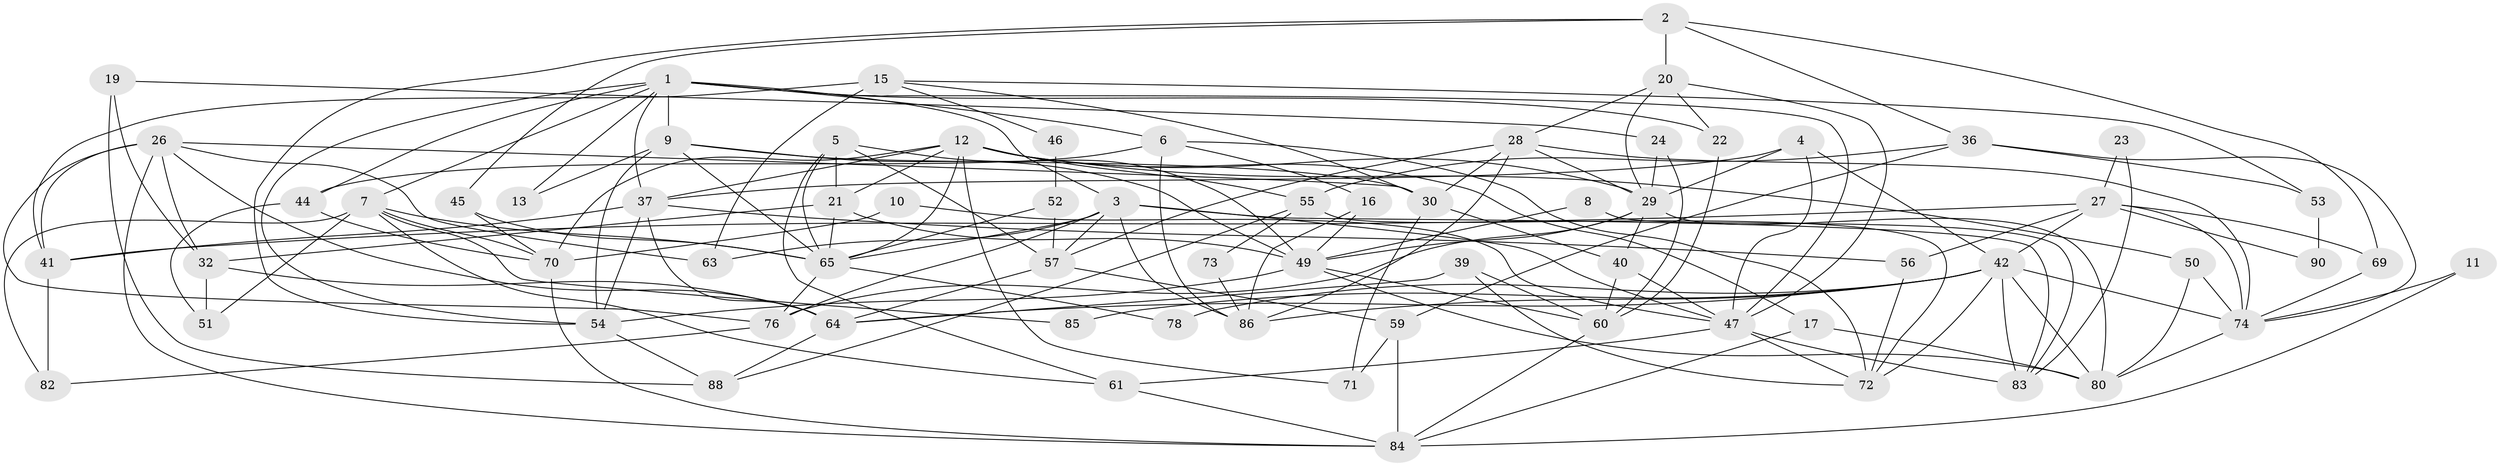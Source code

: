 // original degree distribution, {8: 0.028846153846153848, 3: 0.3269230769230769, 4: 0.19230769230769232, 5: 0.21153846153846154, 2: 0.125, 6: 0.09615384615384616, 7: 0.019230769230769232}
// Generated by graph-tools (version 1.1) at 2025/11/02/27/25 16:11:19]
// undirected, 69 vertices, 168 edges
graph export_dot {
graph [start="1"]
  node [color=gray90,style=filled];
  1 [super="+98"];
  2 [super="+34"];
  3 [super="+48"];
  4 [super="+14"];
  5;
  6 [super="+31"];
  7 [super="+62"];
  8;
  9 [super="+43"];
  10;
  11;
  12 [super="+67"];
  13;
  15 [super="+18"];
  16 [super="+25"];
  17;
  19;
  20 [super="+92"];
  21;
  22;
  23;
  24 [super="+35"];
  26 [super="+93"];
  27 [super="+87"];
  28;
  29 [super="+77"];
  30 [super="+33"];
  32 [super="+38"];
  36;
  37 [super="+79"];
  39;
  40 [super="+58"];
  41 [super="+75"];
  42 [super="+95"];
  44;
  45;
  46;
  47 [super="+68"];
  49 [super="+101"];
  50;
  51;
  52;
  53;
  54 [super="+89"];
  55;
  56;
  57 [super="+104"];
  59;
  60;
  61 [super="+91"];
  63;
  64 [super="+66"];
  65 [super="+102"];
  69;
  70 [super="+100"];
  71;
  72 [super="+103"];
  73;
  74 [super="+81"];
  76 [super="+94"];
  78;
  80 [super="+97"];
  82;
  83;
  84 [super="+99"];
  85;
  86 [super="+96"];
  88;
  90;
  1 -- 9;
  1 -- 13;
  1 -- 22;
  1 -- 44;
  1 -- 54;
  1 -- 7;
  1 -- 47;
  1 -- 37;
  1 -- 6;
  1 -- 3 [weight=2];
  2 -- 54;
  2 -- 69;
  2 -- 20;
  2 -- 45;
  2 -- 36;
  3 -- 63;
  3 -- 57;
  3 -- 47;
  3 -- 65;
  3 -- 83;
  3 -- 86;
  3 -- 76;
  4 -- 29;
  4 -- 42;
  4 -- 37;
  4 -- 47;
  5 -- 49;
  5 -- 21;
  5 -- 57;
  5 -- 61;
  5 -- 65;
  6 -- 72;
  6 -- 16;
  6 -- 44;
  6 -- 86;
  7 -- 82;
  7 -- 65;
  7 -- 51;
  7 -- 85;
  7 -- 70;
  7 -- 61;
  8 -- 83;
  8 -- 49;
  9 -- 13;
  9 -- 65;
  9 -- 54;
  9 -- 30;
  9 -- 49;
  10 -- 47;
  10 -- 70;
  11 -- 84;
  11 -- 74;
  12 -- 17;
  12 -- 71;
  12 -- 65;
  12 -- 50;
  12 -- 21;
  12 -- 70;
  12 -- 55;
  12 -- 29;
  12 -- 37;
  15 -- 63;
  15 -- 46;
  15 -- 53;
  15 -- 41 [weight=2];
  15 -- 30;
  16 -- 86;
  16 -- 49;
  17 -- 80;
  17 -- 84;
  19 -- 88;
  19 -- 32;
  19 -- 24;
  20 -- 29;
  20 -- 28;
  20 -- 22;
  20 -- 47;
  21 -- 65;
  21 -- 32;
  21 -- 49;
  22 -- 60;
  23 -- 27;
  23 -- 83;
  24 -- 60;
  24 -- 29;
  26 -- 76;
  26 -- 30;
  26 -- 84;
  26 -- 63;
  26 -- 64;
  26 -- 41;
  26 -- 32;
  27 -- 69;
  27 -- 90;
  27 -- 56;
  27 -- 42;
  27 -- 41;
  27 -- 74;
  28 -- 74;
  28 -- 29;
  28 -- 86;
  28 -- 57;
  28 -- 30;
  29 -- 49;
  29 -- 76;
  29 -- 80;
  29 -- 40;
  30 -- 40;
  30 -- 71;
  32 -- 51;
  32 -- 64;
  36 -- 59;
  36 -- 53;
  36 -- 55;
  36 -- 74;
  37 -- 54;
  37 -- 56;
  37 -- 64;
  37 -- 41;
  39 -- 64;
  39 -- 60;
  39 -- 72;
  40 -- 60;
  40 -- 47;
  41 -- 82;
  42 -- 83;
  42 -- 78;
  42 -- 80;
  42 -- 85;
  42 -- 64;
  42 -- 74;
  42 -- 72;
  42 -- 86;
  44 -- 51;
  44 -- 70;
  45 -- 70;
  45 -- 65;
  46 -- 52;
  47 -- 61;
  47 -- 83;
  47 -- 72;
  49 -- 80;
  49 -- 60;
  49 -- 54;
  50 -- 80;
  50 -- 74;
  52 -- 57;
  52 -- 65;
  53 -- 90;
  54 -- 88;
  55 -- 72;
  55 -- 73;
  55 -- 88;
  56 -- 72;
  57 -- 59;
  57 -- 64;
  59 -- 71;
  59 -- 84;
  60 -- 84;
  61 -- 84;
  64 -- 88;
  65 -- 78;
  65 -- 76;
  69 -- 74;
  70 -- 84;
  73 -- 86;
  74 -- 80;
  76 -- 82;
}
